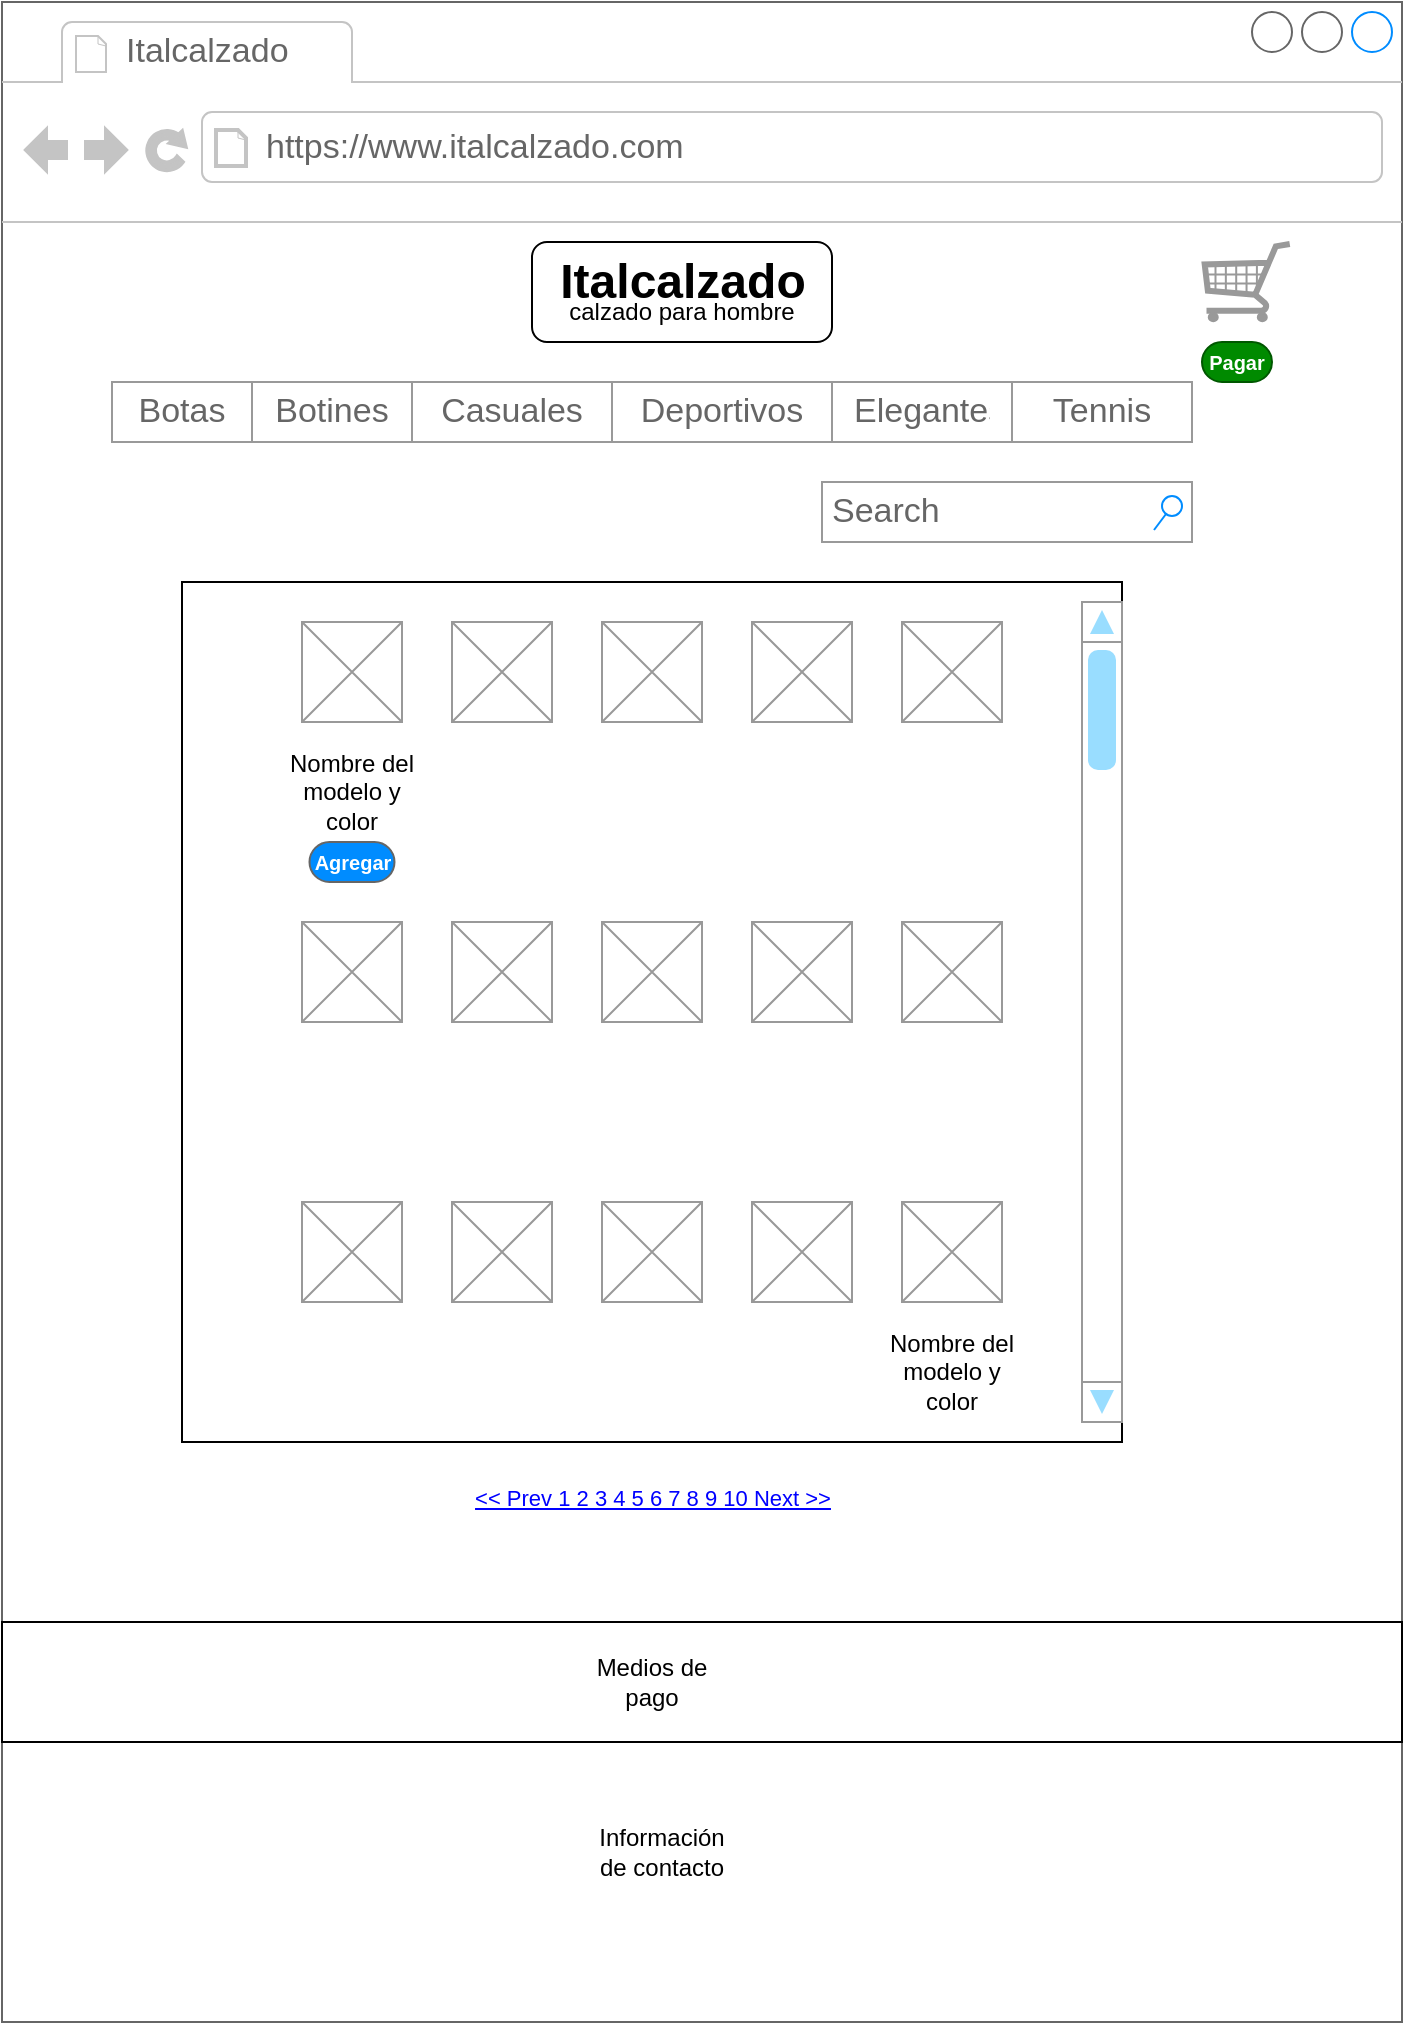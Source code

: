 <mxfile>
    <diagram id="G9udAKrncGJkC5eZ8HWG" name="Página-1">
        <mxGraphModel dx="753" dy="431" grid="1" gridSize="10" guides="1" tooltips="1" connect="1" arrows="1" fold="1" page="1" pageScale="1" pageWidth="827" pageHeight="1169" math="0" shadow="0">
            <root>
                <mxCell id="0"/>
                <mxCell id="1" parent="0"/>
                <mxCell id="4" value="" style="strokeWidth=1;shadow=0;dashed=0;align=center;html=1;shape=mxgraph.mockup.containers.browserWindow;rSize=0;strokeColor=#666666;strokeColor2=#008cff;strokeColor3=#c4c4c4;mainText=,;recursiveResize=0;" parent="1" vertex="1">
                    <mxGeometry x="40" y="50" width="700" height="1010" as="geometry"/>
                </mxCell>
                <mxCell id="5" value="Italcalzado" style="strokeWidth=1;shadow=0;dashed=0;align=center;html=1;shape=mxgraph.mockup.containers.anchor;fontSize=17;fontColor=#666666;align=left;whiteSpace=wrap;" parent="4" vertex="1">
                    <mxGeometry x="60" y="12" width="110" height="26" as="geometry"/>
                </mxCell>
                <mxCell id="6" value="https://www.italcalzado.com" style="strokeWidth=1;shadow=0;dashed=0;align=center;html=1;shape=mxgraph.mockup.containers.anchor;rSize=0;fontSize=17;fontColor=#666666;align=left;" parent="4" vertex="1">
                    <mxGeometry x="130" y="60" width="250" height="26" as="geometry"/>
                </mxCell>
                <mxCell id="12" value="" style="swimlane;shape=mxgraph.bootstrap.anchor;strokeColor=#999999;fillColor=#ffffff;fontColor=#666666;childLayout=stackLayout;horizontal=0;startSize=0;horizontalStack=1;resizeParent=1;resizeParentMax=0;resizeLast=0;collapsible=0;marginBottom=0;whiteSpace=wrap;html=1;" parent="4" vertex="1">
                    <mxGeometry x="55" y="190" width="540" height="30" as="geometry"/>
                </mxCell>
                <mxCell id="13" value="Botas" style="text;strokeColor=inherit;align=center;verticalAlign=middle;spacingLeft=10;spacingRight=10;overflow=hidden;points=[[0,0.5],[1,0.5]];portConstraint=eastwest;rotatable=0;whiteSpace=wrap;html=1;fillColor=inherit;fontColor=inherit;fontSize=17;labelBackgroundColor=light-dark(#FFFFFF,#3333FF);" parent="12" vertex="1">
                    <mxGeometry width="70" height="30" as="geometry"/>
                </mxCell>
                <mxCell id="14" value="Botines" style="text;strokeColor=inherit;align=center;verticalAlign=middle;spacingLeft=10;spacingRight=10;overflow=hidden;points=[[0,0.5],[1,0.5]];portConstraint=eastwest;rotatable=0;whiteSpace=wrap;html=1;fillColor=inherit;fontColor=inherit;fontSize=17;" parent="12" vertex="1">
                    <mxGeometry x="70" width="80" height="30" as="geometry"/>
                </mxCell>
                <mxCell id="15" value="Casuales" style="text;strokeColor=inherit;align=center;verticalAlign=middle;spacingLeft=10;spacingRight=10;overflow=hidden;points=[[0,0.5],[1,0.5]];portConstraint=eastwest;rotatable=0;whiteSpace=wrap;html=1;fillColor=inherit;fontColor=inherit;fontSize=17;" parent="12" vertex="1">
                    <mxGeometry x="150" width="100" height="30" as="geometry"/>
                </mxCell>
                <mxCell id="16" value="Deportivos" style="text;strokeColor=inherit;align=center;verticalAlign=middle;spacingLeft=10;spacingRight=10;overflow=hidden;points=[[0,0.5],[1,0.5]];portConstraint=eastwest;rotatable=0;whiteSpace=wrap;html=1;fillColor=inherit;fontColor=inherit;fontSize=17;" parent="12" vertex="1">
                    <mxGeometry x="250" width="110" height="30" as="geometry"/>
                </mxCell>
                <mxCell id="17" value="Elegantes" style="text;strokeColor=inherit;align=center;verticalAlign=middle;spacingLeft=10;spacingRight=10;overflow=hidden;points=[[0,0.5],[1,0.5]];portConstraint=eastwest;rotatable=0;whiteSpace=wrap;html=1;fillColor=inherit;fontColor=inherit;fontSize=17;" parent="12" vertex="1">
                    <mxGeometry x="360" width="90" height="30" as="geometry"/>
                </mxCell>
                <mxCell id="18" value="Tennis" style="text;strokeColor=inherit;align=center;verticalAlign=middle;spacingLeft=10;spacingRight=10;overflow=hidden;points=[[0,0.5],[1,0.5]];portConstraint=eastwest;rotatable=0;whiteSpace=wrap;html=1;fillColor=inherit;fontColor=inherit;fontSize=17;" parent="12" vertex="1">
                    <mxGeometry x="450" width="90" height="30" as="geometry"/>
                </mxCell>
                <mxCell id="19" value="Search" style="strokeWidth=1;shadow=0;dashed=0;align=center;html=1;shape=mxgraph.mockup.forms.searchBox;strokeColor=#999999;mainText=;strokeColor2=#008cff;fontColor=#666666;fontSize=17;align=left;spacingLeft=3;whiteSpace=wrap;" parent="4" vertex="1">
                    <mxGeometry x="410" y="240" width="185" height="30" as="geometry"/>
                </mxCell>
                <mxCell id="28" value="" style="rounded=1;whiteSpace=wrap;html=1;" parent="4" vertex="1">
                    <mxGeometry x="265" y="120" width="150" height="50" as="geometry"/>
                </mxCell>
                <mxCell id="29" value="Italcalzado" style="text;strokeColor=none;fillColor=none;html=1;fontSize=24;fontStyle=1;verticalAlign=middle;align=center;" parent="4" vertex="1">
                    <mxGeometry x="290" y="120" width="100" height="40" as="geometry"/>
                </mxCell>
                <mxCell id="31" value="calzado para hombre" style="text;html=1;align=center;verticalAlign=middle;whiteSpace=wrap;rounded=0;" parent="4" vertex="1">
                    <mxGeometry x="280" y="140" width="120" height="30" as="geometry"/>
                </mxCell>
                <mxCell id="32" value="&amp;lt;&amp;lt; Prev 1 2 3 4 5 6 7 8 9 10 Next &amp;gt;&amp;gt;" style="strokeWidth=1;shadow=0;dashed=0;align=center;html=1;shape=mxgraph.mockup.navigation.pagination;linkText=;fontSize=11;fontColor=#0000ff;fontStyle=4;" parent="4" vertex="1">
                    <mxGeometry x="190" y="740" width="270" height="15" as="geometry"/>
                </mxCell>
                <mxCell id="90" value="" style="rounded=0;whiteSpace=wrap;html=1;" parent="4" vertex="1">
                    <mxGeometry y="810" width="700" height="60" as="geometry"/>
                </mxCell>
                <mxCell id="92" value="Medios de pago" style="text;html=1;align=center;verticalAlign=middle;whiteSpace=wrap;rounded=0;" parent="4" vertex="1">
                    <mxGeometry x="290" y="825" width="70" height="30" as="geometry"/>
                </mxCell>
                <mxCell id="128" value="Información de contacto" style="text;html=1;align=center;verticalAlign=middle;whiteSpace=wrap;rounded=0;" parent="4" vertex="1">
                    <mxGeometry x="290" y="910" width="80" height="30" as="geometry"/>
                </mxCell>
                <mxCell id="130" value="" style="verticalLabelPosition=bottom;shadow=0;dashed=0;align=center;html=1;verticalAlign=top;strokeWidth=1;shape=mxgraph.mockup.misc.shoppingCart;strokeColor=#999999;" vertex="1" parent="4">
                    <mxGeometry x="600" y="120" width="45" height="40" as="geometry"/>
                </mxCell>
                <mxCell id="131" value="Pagar" style="strokeWidth=1;shadow=0;dashed=0;align=center;html=1;shape=mxgraph.mockup.buttons.button;strokeColor=#005700;fontColor=#ffffff;mainText=;buttonStyle=round;fontSize=10;fontStyle=1;fillColor=#008a00;whiteSpace=wrap;" vertex="1" parent="4">
                    <mxGeometry x="600" y="170" width="35" height="20" as="geometry"/>
                </mxCell>
                <mxCell id="47" value="" style="rounded=0;whiteSpace=wrap;html=1;" parent="1" vertex="1">
                    <mxGeometry x="130" y="340" width="470" height="430" as="geometry"/>
                </mxCell>
                <mxCell id="67" value="" style="verticalLabelPosition=bottom;shadow=0;dashed=0;align=center;html=1;verticalAlign=top;strokeWidth=1;shape=mxgraph.mockup.graphics.simpleIcon;strokeColor=#999999;fillColor=#ffffff;" parent="1" vertex="1">
                    <mxGeometry x="265" y="360" width="50" height="50" as="geometry"/>
                </mxCell>
                <mxCell id="68" value="" style="verticalLabelPosition=bottom;shadow=0;dashed=0;align=center;html=1;verticalAlign=top;strokeWidth=1;shape=mxgraph.mockup.graphics.simpleIcon;strokeColor=#999999;fillColor=#ffffff;" parent="1" vertex="1">
                    <mxGeometry x="340" y="360" width="50" height="50" as="geometry"/>
                </mxCell>
                <mxCell id="69" value="" style="verticalLabelPosition=bottom;shadow=0;dashed=0;align=center;html=1;verticalAlign=top;strokeWidth=1;shape=mxgraph.mockup.graphics.simpleIcon;strokeColor=#999999;fillColor=#ffffff;" parent="1" vertex="1">
                    <mxGeometry x="415" y="360" width="50" height="50" as="geometry"/>
                </mxCell>
                <mxCell id="70" value="" style="verticalLabelPosition=bottom;shadow=0;dashed=0;align=center;html=1;verticalAlign=top;strokeWidth=1;shape=mxgraph.mockup.graphics.simpleIcon;strokeColor=#999999;fillColor=#ffffff;" parent="1" vertex="1">
                    <mxGeometry x="265" y="510" width="50" height="50" as="geometry"/>
                </mxCell>
                <mxCell id="71" value="" style="verticalLabelPosition=bottom;shadow=0;dashed=0;align=center;html=1;verticalAlign=top;strokeWidth=1;shape=mxgraph.mockup.graphics.simpleIcon;strokeColor=#999999;fillColor=#ffffff;" parent="1" vertex="1">
                    <mxGeometry x="340" y="510" width="50" height="50" as="geometry"/>
                </mxCell>
                <mxCell id="72" value="" style="verticalLabelPosition=bottom;shadow=0;dashed=0;align=center;html=1;verticalAlign=top;strokeWidth=1;shape=mxgraph.mockup.graphics.simpleIcon;strokeColor=#999999;fillColor=#ffffff;" parent="1" vertex="1">
                    <mxGeometry x="415" y="510" width="50" height="50" as="geometry"/>
                </mxCell>
                <mxCell id="73" value="" style="verticalLabelPosition=bottom;shadow=0;dashed=0;align=center;html=1;verticalAlign=top;strokeWidth=1;shape=mxgraph.mockup.graphics.simpleIcon;strokeColor=#999999;fillColor=#ffffff;" parent="1" vertex="1">
                    <mxGeometry x="265" y="650" width="50" height="50" as="geometry"/>
                </mxCell>
                <mxCell id="74" value="" style="verticalLabelPosition=bottom;shadow=0;dashed=0;align=center;html=1;verticalAlign=top;strokeWidth=1;shape=mxgraph.mockup.graphics.simpleIcon;strokeColor=#999999;fillColor=#ffffff;" parent="1" vertex="1">
                    <mxGeometry x="340" y="650" width="50" height="50" as="geometry"/>
                </mxCell>
                <mxCell id="75" value="" style="verticalLabelPosition=bottom;shadow=0;dashed=0;align=center;html=1;verticalAlign=top;strokeWidth=1;shape=mxgraph.mockup.graphics.simpleIcon;strokeColor=#999999;fillColor=#ffffff;" parent="1" vertex="1">
                    <mxGeometry x="415" y="650" width="50" height="50" as="geometry"/>
                </mxCell>
                <mxCell id="76" value="" style="verticalLabelPosition=bottom;shadow=0;dashed=0;align=center;html=1;verticalAlign=top;strokeWidth=1;shape=mxgraph.mockup.graphics.simpleIcon;strokeColor=#999999;" parent="1" vertex="1">
                    <mxGeometry x="190" y="360" width="50" height="50" as="geometry"/>
                </mxCell>
                <mxCell id="77" value="" style="verticalLabelPosition=bottom;shadow=0;dashed=0;align=center;html=1;verticalAlign=top;strokeWidth=1;shape=mxgraph.mockup.graphics.simpleIcon;strokeColor=#999999;" parent="1" vertex="1">
                    <mxGeometry x="190" y="510" width="50" height="50" as="geometry"/>
                </mxCell>
                <mxCell id="78" value="" style="verticalLabelPosition=bottom;shadow=0;dashed=0;align=center;html=1;verticalAlign=top;strokeWidth=1;shape=mxgraph.mockup.graphics.simpleIcon;strokeColor=#999999;" parent="1" vertex="1">
                    <mxGeometry x="190" y="650" width="50" height="50" as="geometry"/>
                </mxCell>
                <mxCell id="79" value="" style="verticalLabelPosition=bottom;shadow=0;dashed=0;align=center;html=1;verticalAlign=top;strokeWidth=1;shape=mxgraph.mockup.graphics.simpleIcon;strokeColor=#999999;" parent="1" vertex="1">
                    <mxGeometry x="490" y="360" width="50" height="50" as="geometry"/>
                </mxCell>
                <mxCell id="80" value="" style="verticalLabelPosition=bottom;shadow=0;dashed=0;align=center;html=1;verticalAlign=top;strokeWidth=1;shape=mxgraph.mockup.graphics.simpleIcon;strokeColor=#999999;" parent="1" vertex="1">
                    <mxGeometry x="490" y="510" width="50" height="50" as="geometry"/>
                </mxCell>
                <mxCell id="81" value="" style="verticalLabelPosition=bottom;shadow=0;dashed=0;align=center;html=1;verticalAlign=top;strokeWidth=1;shape=mxgraph.mockup.graphics.simpleIcon;strokeColor=#999999;" parent="1" vertex="1">
                    <mxGeometry x="490" y="650" width="50" height="50" as="geometry"/>
                </mxCell>
                <mxCell id="86" value="Nombre del modelo y color" style="text;html=1;align=center;verticalAlign=middle;whiteSpace=wrap;rounded=0;" parent="1" vertex="1">
                    <mxGeometry x="180" y="430" width="70" height="30" as="geometry"/>
                </mxCell>
                <mxCell id="87" value="Nombre del modelo y color" style="text;html=1;align=center;verticalAlign=middle;whiteSpace=wrap;rounded=0;" parent="1" vertex="1">
                    <mxGeometry x="480" y="720" width="70" height="30" as="geometry"/>
                </mxCell>
                <mxCell id="129" value="" style="verticalLabelPosition=bottom;shadow=0;dashed=0;align=center;html=1;verticalAlign=top;strokeWidth=1;shape=mxgraph.mockup.navigation.scrollBar;strokeColor=#999999;barPos=98.707;fillColor2=#99ddff;strokeColor2=none;direction=north;" parent="1" vertex="1">
                    <mxGeometry x="580" y="350" width="20" height="410" as="geometry"/>
                </mxCell>
                <mxCell id="132" value="Agregar" style="strokeWidth=1;shadow=0;dashed=0;align=center;html=1;shape=mxgraph.mockup.buttons.button;strokeColor=#666666;fontColor=#ffffff;mainText=;buttonStyle=round;fontSize=10;fontStyle=1;fillColor=#008cff;whiteSpace=wrap;" vertex="1" parent="1">
                    <mxGeometry x="193.75" y="470" width="42.5" height="20" as="geometry"/>
                </mxCell>
            </root>
        </mxGraphModel>
    </diagram>
</mxfile>